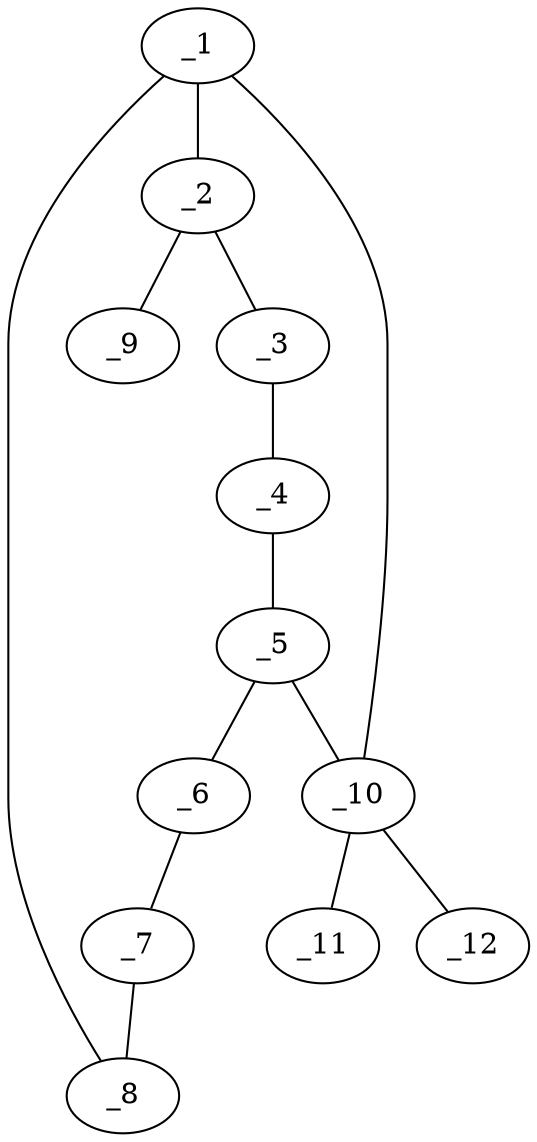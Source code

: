 graph molid634552 {
	_1	 [charge=0,
		chem=1,
		symbol="C  ",
		x="4.4487",
		y="-0.3636"];
	_2	 [charge=0,
		chem=1,
		symbol="C  ",
		x="2.9135",
		y="-1.6068"];
	_1 -- _2	 [valence=1];
	_8	 [charge=0,
		chem=1,
		symbol="C  ",
		x="6.1534",
		y="-1.4083"];
	_1 -- _8	 [valence=1];
	_10	 [charge=0,
		chem=5,
		symbol="S  ",
		x="3.9709",
		y="1.5849"];
	_1 -- _10	 [valence=1];
	_3	 [charge=0,
		chem=1,
		symbol="C  ",
		x=2,
		y="-1.2"];
	_2 -- _3	 [valence=1];
	_9	 [charge=0,
		chem=7,
		symbol="Cl ",
		x="3.1215",
		y="-2.5849"];
	_2 -- _9	 [valence=1];
	_4	 [charge=0,
		chem=1,
		symbol="C  ",
		x="2.1045",
		y="-0.2055"];
	_3 -- _4	 [valence=1];
	_5	 [charge=0,
		chem=1,
		symbol="C  ",
		x="4.7075",
		y="0.6023"];
	_4 -- _5	 [valence=1];
	_6	 [charge=0,
		chem=1,
		symbol="C  ",
		x="6.5722",
		y="0.1546"];
	_5 -- _6	 [valence=1];
	_5 -- _10	 [valence=1];
	_7	 [charge=0,
		chem=1,
		symbol="C  ",
		x="6.9305",
		y="-0.7789"];
	_6 -- _7	 [valence=1];
	_7 -- _8	 [valence=1];
	_11	 [charge=0,
		chem=2,
		symbol="O  ",
		x="3.9709",
		y="2.5849"];
	_10 -- _11	 [valence=2];
	_12	 [charge=0,
		chem=2,
		symbol="O  ",
		x="3.1049",
		y="2.0849"];
	_10 -- _12	 [valence=2];
}
